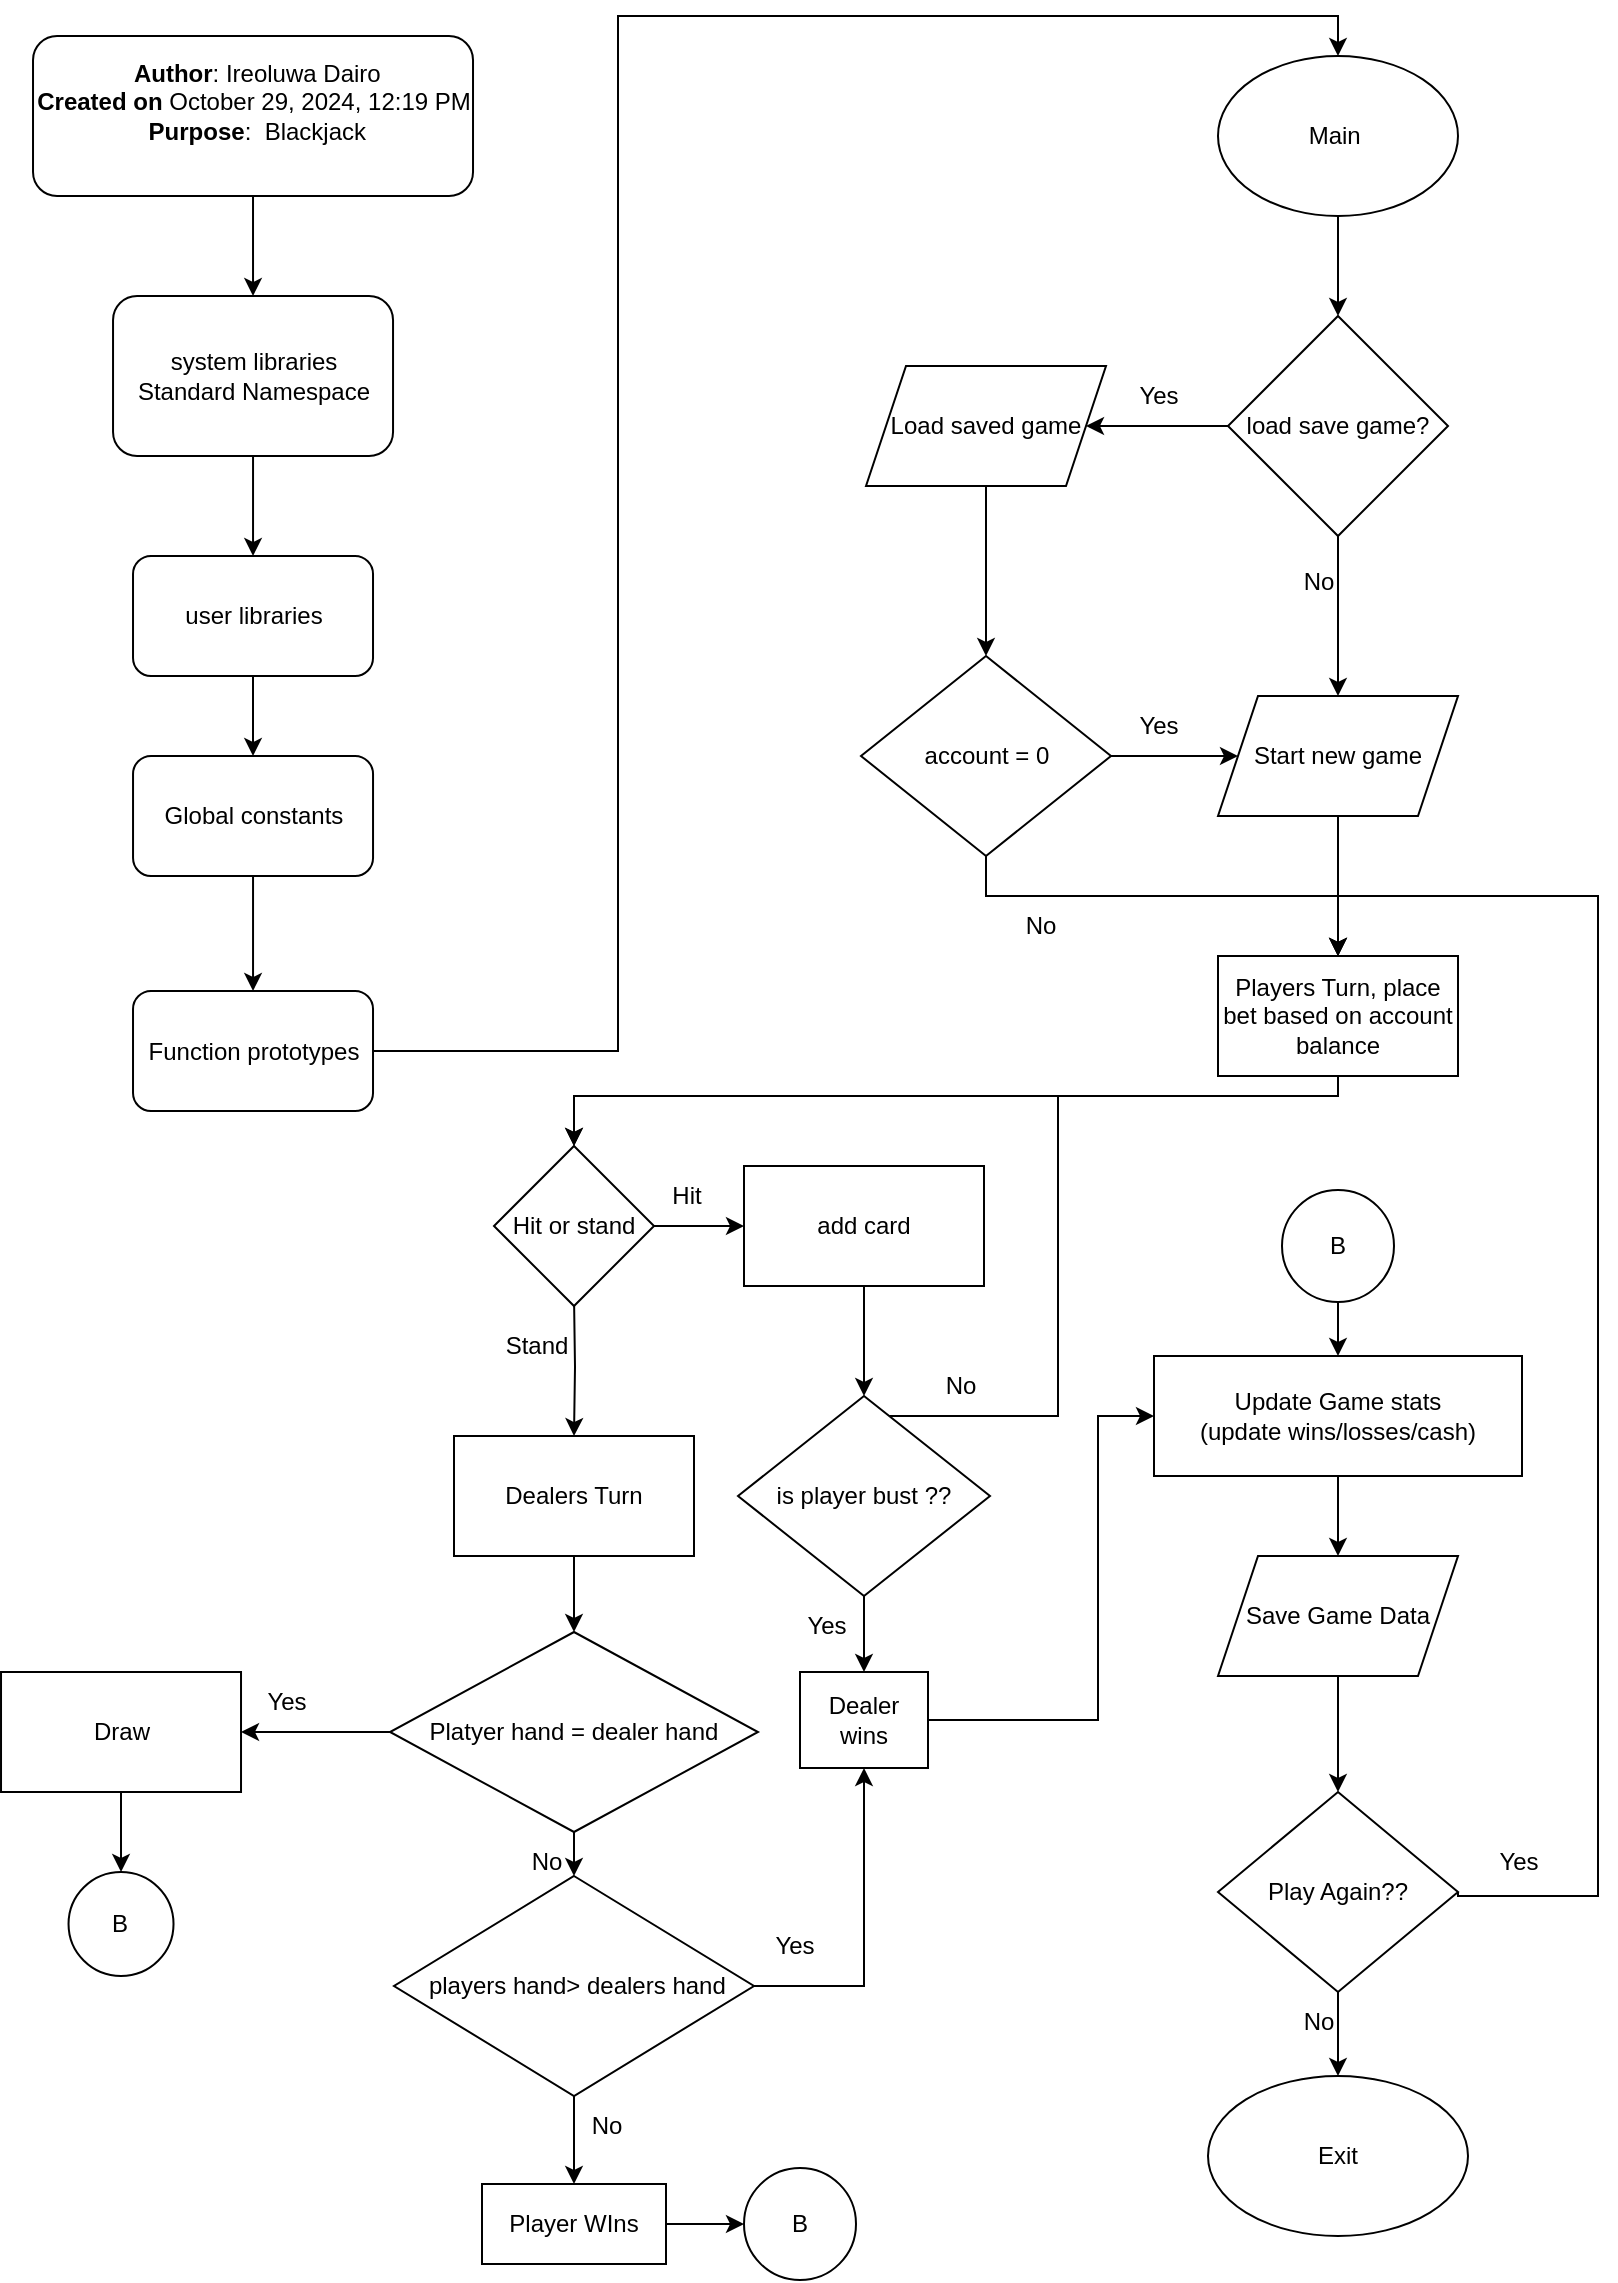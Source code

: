 <mxfile version="24.8.4">
  <diagram name="Page-1" id="r42wmyiyY09JcgRL9dmT">
    <mxGraphModel dx="1004" dy="597" grid="1" gridSize="10" guides="1" tooltips="1" connect="1" arrows="1" fold="1" page="1" pageScale="1" pageWidth="827" pageHeight="1169" math="0" shadow="0">
      <root>
        <mxCell id="0" />
        <mxCell id="1" parent="0" />
        <mxCell id="R_uVXU99XZ33_qTNRwWE-2" value="" style="edgeStyle=orthogonalEdgeStyle;rounded=0;orthogonalLoop=1;jettySize=auto;html=1;" edge="1" parent="1" source="R_uVXU99XZ33_qTNRwWE-3" target="R_uVXU99XZ33_qTNRwWE-5">
          <mxGeometry relative="1" as="geometry" />
        </mxCell>
        <mxCell id="R_uVXU99XZ33_qTNRwWE-3" value="system libraries&lt;div&gt;Standard Namespace&lt;/div&gt;" style="rounded=1;whiteSpace=wrap;html=1;" vertex="1" parent="1">
          <mxGeometry x="57.52" y="160" width="140" height="80" as="geometry" />
        </mxCell>
        <mxCell id="R_uVXU99XZ33_qTNRwWE-4" value="" style="edgeStyle=orthogonalEdgeStyle;rounded=0;orthogonalLoop=1;jettySize=auto;html=1;" edge="1" parent="1" source="R_uVXU99XZ33_qTNRwWE-5" target="R_uVXU99XZ33_qTNRwWE-7">
          <mxGeometry relative="1" as="geometry" />
        </mxCell>
        <mxCell id="R_uVXU99XZ33_qTNRwWE-5" value="user libraries" style="whiteSpace=wrap;html=1;rounded=1;" vertex="1" parent="1">
          <mxGeometry x="67.51" y="290" width="120" height="60" as="geometry" />
        </mxCell>
        <mxCell id="R_uVXU99XZ33_qTNRwWE-6" value="" style="edgeStyle=orthogonalEdgeStyle;rounded=0;orthogonalLoop=1;jettySize=auto;html=1;" edge="1" parent="1" source="R_uVXU99XZ33_qTNRwWE-7" target="R_uVXU99XZ33_qTNRwWE-8">
          <mxGeometry relative="1" as="geometry" />
        </mxCell>
        <mxCell id="R_uVXU99XZ33_qTNRwWE-7" value="Global constants" style="whiteSpace=wrap;html=1;rounded=1;" vertex="1" parent="1">
          <mxGeometry x="67.52" y="390" width="120" height="60" as="geometry" />
        </mxCell>
        <mxCell id="R_uVXU99XZ33_qTNRwWE-12" style="edgeStyle=orthogonalEdgeStyle;rounded=0;orthogonalLoop=1;jettySize=auto;html=1;entryX=0.5;entryY=0;entryDx=0;entryDy=0;" edge="1" parent="1" source="R_uVXU99XZ33_qTNRwWE-8" target="R_uVXU99XZ33_qTNRwWE-11">
          <mxGeometry relative="1" as="geometry">
            <Array as="points">
              <mxPoint x="310" y="538" />
              <mxPoint x="310" y="20" />
              <mxPoint x="670" y="20" />
            </Array>
          </mxGeometry>
        </mxCell>
        <mxCell id="R_uVXU99XZ33_qTNRwWE-8" value="Function prototypes" style="whiteSpace=wrap;html=1;rounded=1;" vertex="1" parent="1">
          <mxGeometry x="67.51" y="507.5" width="120" height="60" as="geometry" />
        </mxCell>
        <mxCell id="R_uVXU99XZ33_qTNRwWE-9" style="edgeStyle=orthogonalEdgeStyle;rounded=0;orthogonalLoop=1;jettySize=auto;html=1;exitX=0.5;exitY=1;exitDx=0;exitDy=0;entryX=0.5;entryY=0;entryDx=0;entryDy=0;" edge="1" parent="1" source="R_uVXU99XZ33_qTNRwWE-10" target="R_uVXU99XZ33_qTNRwWE-3">
          <mxGeometry relative="1" as="geometry" />
        </mxCell>
        <UserObject label="&lt;b&gt;&amp;nbsp;Author&lt;/b&gt;: Ireoluwa Dairo&lt;br&gt;&lt;b&gt;Created on &lt;/b&gt;October 29, 2024, 12:19 PM&lt;br&gt;&lt;b&gt;&amp;nbsp;Purpose&lt;/b&gt;:&amp;nbsp; Blackjack&lt;div&gt;&lt;br&gt;&lt;/div&gt;" link="/* &#xa; * File:   main.cpp&#xa; * Author: Ireoluwa Dairo&#xa; * Created on January 15 4:18 pm&#xa; * Purpose:  Cross one-side or the other&#xa; */" id="R_uVXU99XZ33_qTNRwWE-10">
          <mxCell style="whiteSpace=wrap;html=1;rounded=1;" vertex="1" parent="1">
            <mxGeometry x="17.51" y="30" width="220" height="80" as="geometry" />
          </mxCell>
        </UserObject>
        <mxCell id="R_uVXU99XZ33_qTNRwWE-14" value="" style="edgeStyle=orthogonalEdgeStyle;rounded=0;orthogonalLoop=1;jettySize=auto;html=1;" edge="1" parent="1" source="R_uVXU99XZ33_qTNRwWE-11" target="R_uVXU99XZ33_qTNRwWE-13">
          <mxGeometry relative="1" as="geometry" />
        </mxCell>
        <mxCell id="R_uVXU99XZ33_qTNRwWE-11" value="Main&amp;nbsp;" style="ellipse;whiteSpace=wrap;html=1;" vertex="1" parent="1">
          <mxGeometry x="610" y="40" width="120" height="80" as="geometry" />
        </mxCell>
        <mxCell id="R_uVXU99XZ33_qTNRwWE-21" value="" style="edgeStyle=orthogonalEdgeStyle;rounded=0;orthogonalLoop=1;jettySize=auto;html=1;" edge="1" parent="1" source="R_uVXU99XZ33_qTNRwWE-13" target="R_uVXU99XZ33_qTNRwWE-20">
          <mxGeometry relative="1" as="geometry" />
        </mxCell>
        <mxCell id="R_uVXU99XZ33_qTNRwWE-79" value="" style="edgeStyle=orthogonalEdgeStyle;rounded=0;orthogonalLoop=1;jettySize=auto;html=1;" edge="1" parent="1" source="R_uVXU99XZ33_qTNRwWE-13" target="R_uVXU99XZ33_qTNRwWE-15">
          <mxGeometry relative="1" as="geometry" />
        </mxCell>
        <mxCell id="R_uVXU99XZ33_qTNRwWE-13" value="load save game?" style="rhombus;whiteSpace=wrap;html=1;" vertex="1" parent="1">
          <mxGeometry x="615" y="170" width="110" height="110" as="geometry" />
        </mxCell>
        <mxCell id="R_uVXU99XZ33_qTNRwWE-19" value="" style="edgeStyle=orthogonalEdgeStyle;rounded=0;orthogonalLoop=1;jettySize=auto;html=1;" edge="1" parent="1" source="R_uVXU99XZ33_qTNRwWE-15" target="R_uVXU99XZ33_qTNRwWE-18">
          <mxGeometry relative="1" as="geometry" />
        </mxCell>
        <mxCell id="R_uVXU99XZ33_qTNRwWE-15" value="Load saved game" style="shape=parallelogram;perimeter=parallelogramPerimeter;whiteSpace=wrap;html=1;fixedSize=1;" vertex="1" parent="1">
          <mxGeometry x="434.0" y="195" width="120" height="60" as="geometry" />
        </mxCell>
        <mxCell id="R_uVXU99XZ33_qTNRwWE-17" value="Yes" style="text;html=1;align=center;verticalAlign=middle;resizable=0;points=[];autosize=1;strokeColor=none;fillColor=none;" vertex="1" parent="1">
          <mxGeometry x="560" y="195" width="40" height="30" as="geometry" />
        </mxCell>
        <mxCell id="R_uVXU99XZ33_qTNRwWE-22" value="" style="edgeStyle=orthogonalEdgeStyle;rounded=0;orthogonalLoop=1;jettySize=auto;html=1;" edge="1" parent="1" source="R_uVXU99XZ33_qTNRwWE-18" target="R_uVXU99XZ33_qTNRwWE-20">
          <mxGeometry relative="1" as="geometry" />
        </mxCell>
        <mxCell id="R_uVXU99XZ33_qTNRwWE-81" style="edgeStyle=orthogonalEdgeStyle;rounded=0;orthogonalLoop=1;jettySize=auto;html=1;entryX=0.5;entryY=0;entryDx=0;entryDy=0;" edge="1" parent="1" source="R_uVXU99XZ33_qTNRwWE-18" target="R_uVXU99XZ33_qTNRwWE-25">
          <mxGeometry relative="1" as="geometry">
            <Array as="points">
              <mxPoint x="494" y="460" />
              <mxPoint x="670" y="460" />
            </Array>
          </mxGeometry>
        </mxCell>
        <mxCell id="R_uVXU99XZ33_qTNRwWE-18" value="account = 0" style="rhombus;whiteSpace=wrap;html=1;" vertex="1" parent="1">
          <mxGeometry x="431.5" y="340" width="125" height="100" as="geometry" />
        </mxCell>
        <mxCell id="R_uVXU99XZ33_qTNRwWE-26" value="" style="edgeStyle=orthogonalEdgeStyle;rounded=0;orthogonalLoop=1;jettySize=auto;html=1;" edge="1" parent="1" source="R_uVXU99XZ33_qTNRwWE-20" target="R_uVXU99XZ33_qTNRwWE-25">
          <mxGeometry relative="1" as="geometry" />
        </mxCell>
        <mxCell id="R_uVXU99XZ33_qTNRwWE-20" value="Start new game" style="shape=parallelogram;perimeter=parallelogramPerimeter;whiteSpace=wrap;html=1;fixedSize=1;" vertex="1" parent="1">
          <mxGeometry x="610" y="360" width="120" height="60" as="geometry" />
        </mxCell>
        <mxCell id="R_uVXU99XZ33_qTNRwWE-23" value="Yes" style="text;html=1;align=center;verticalAlign=middle;resizable=0;points=[];autosize=1;strokeColor=none;fillColor=none;" vertex="1" parent="1">
          <mxGeometry x="560" y="360" width="40" height="30" as="geometry" />
        </mxCell>
        <mxCell id="R_uVXU99XZ33_qTNRwWE-24" value="No" style="text;html=1;align=center;verticalAlign=middle;resizable=0;points=[];autosize=1;strokeColor=none;fillColor=none;" vertex="1" parent="1">
          <mxGeometry x="640" y="288" width="40" height="30" as="geometry" />
        </mxCell>
        <mxCell id="R_uVXU99XZ33_qTNRwWE-30" value="" style="edgeStyle=orthogonalEdgeStyle;rounded=0;orthogonalLoop=1;jettySize=auto;html=1;" edge="1" parent="1" source="R_uVXU99XZ33_qTNRwWE-25" target="R_uVXU99XZ33_qTNRwWE-29">
          <mxGeometry relative="1" as="geometry">
            <Array as="points">
              <mxPoint x="670" y="560" />
              <mxPoint x="288" y="560" />
            </Array>
          </mxGeometry>
        </mxCell>
        <mxCell id="R_uVXU99XZ33_qTNRwWE-25" value="Players Turn, place bet based on account balance" style="whiteSpace=wrap;html=1;" vertex="1" parent="1">
          <mxGeometry x="610" y="490" width="120" height="60" as="geometry" />
        </mxCell>
        <mxCell id="R_uVXU99XZ33_qTNRwWE-28" value="No" style="text;html=1;align=center;verticalAlign=middle;resizable=0;points=[];autosize=1;strokeColor=none;fillColor=none;" vertex="1" parent="1">
          <mxGeometry x="500.75" y="460" width="40" height="30" as="geometry" />
        </mxCell>
        <mxCell id="R_uVXU99XZ33_qTNRwWE-32" value="" style="edgeStyle=orthogonalEdgeStyle;rounded=0;orthogonalLoop=1;jettySize=auto;html=1;" edge="1" parent="1" target="R_uVXU99XZ33_qTNRwWE-31">
          <mxGeometry relative="1" as="geometry">
            <mxPoint x="288" y="660" as="sourcePoint" />
          </mxGeometry>
        </mxCell>
        <mxCell id="R_uVXU99XZ33_qTNRwWE-36" value="" style="edgeStyle=orthogonalEdgeStyle;rounded=0;orthogonalLoop=1;jettySize=auto;html=1;" edge="1" parent="1" source="R_uVXU99XZ33_qTNRwWE-29" target="R_uVXU99XZ33_qTNRwWE-35">
          <mxGeometry relative="1" as="geometry" />
        </mxCell>
        <mxCell id="R_uVXU99XZ33_qTNRwWE-29" value="Hit or stand" style="rhombus;whiteSpace=wrap;html=1;" vertex="1" parent="1">
          <mxGeometry x="248" y="585" width="80" height="80" as="geometry" />
        </mxCell>
        <mxCell id="R_uVXU99XZ33_qTNRwWE-56" value="" style="edgeStyle=orthogonalEdgeStyle;rounded=0;orthogonalLoop=1;jettySize=auto;html=1;" edge="1" parent="1" source="R_uVXU99XZ33_qTNRwWE-31" target="R_uVXU99XZ33_qTNRwWE-55">
          <mxGeometry relative="1" as="geometry" />
        </mxCell>
        <mxCell id="R_uVXU99XZ33_qTNRwWE-31" value="Dealers Turn" style="whiteSpace=wrap;html=1;" vertex="1" parent="1">
          <mxGeometry x="228" y="730" width="120" height="60" as="geometry" />
        </mxCell>
        <mxCell id="R_uVXU99XZ33_qTNRwWE-33" value="Stand" style="text;html=1;align=center;verticalAlign=middle;resizable=0;points=[];autosize=1;strokeColor=none;fillColor=none;" vertex="1" parent="1">
          <mxGeometry x="244" y="670" width="50" height="30" as="geometry" />
        </mxCell>
        <mxCell id="R_uVXU99XZ33_qTNRwWE-40" value="" style="edgeStyle=orthogonalEdgeStyle;rounded=0;orthogonalLoop=1;jettySize=auto;html=1;" edge="1" parent="1" source="R_uVXU99XZ33_qTNRwWE-35" target="R_uVXU99XZ33_qTNRwWE-39">
          <mxGeometry relative="1" as="geometry" />
        </mxCell>
        <mxCell id="R_uVXU99XZ33_qTNRwWE-35" value="add card" style="whiteSpace=wrap;html=1;" vertex="1" parent="1">
          <mxGeometry x="373" y="595" width="120" height="60" as="geometry" />
        </mxCell>
        <mxCell id="R_uVXU99XZ33_qTNRwWE-38" value="Hit" style="text;html=1;align=center;verticalAlign=middle;resizable=0;points=[];autosize=1;strokeColor=none;fillColor=none;" vertex="1" parent="1">
          <mxGeometry x="324" y="595" width="40" height="30" as="geometry" />
        </mxCell>
        <mxCell id="R_uVXU99XZ33_qTNRwWE-41" style="edgeStyle=orthogonalEdgeStyle;rounded=0;orthogonalLoop=1;jettySize=auto;html=1;entryX=0.5;entryY=0;entryDx=0;entryDy=0;" edge="1" parent="1" source="R_uVXU99XZ33_qTNRwWE-39" target="R_uVXU99XZ33_qTNRwWE-29">
          <mxGeometry relative="1" as="geometry">
            <Array as="points">
              <mxPoint x="530" y="720" />
              <mxPoint x="530" y="560" />
              <mxPoint x="288" y="560" />
            </Array>
          </mxGeometry>
        </mxCell>
        <mxCell id="R_uVXU99XZ33_qTNRwWE-46" value="" style="edgeStyle=orthogonalEdgeStyle;rounded=0;orthogonalLoop=1;jettySize=auto;html=1;" edge="1" parent="1" source="R_uVXU99XZ33_qTNRwWE-39" target="R_uVXU99XZ33_qTNRwWE-45">
          <mxGeometry relative="1" as="geometry" />
        </mxCell>
        <mxCell id="R_uVXU99XZ33_qTNRwWE-39" value="is player bust ??" style="rhombus;whiteSpace=wrap;html=1;" vertex="1" parent="1">
          <mxGeometry x="370" y="710" width="126" height="100" as="geometry" />
        </mxCell>
        <mxCell id="R_uVXU99XZ33_qTNRwWE-42" value="No" style="text;html=1;align=center;verticalAlign=middle;resizable=0;points=[];autosize=1;strokeColor=none;fillColor=none;" vertex="1" parent="1">
          <mxGeometry x="460.75" y="690" width="40" height="30" as="geometry" />
        </mxCell>
        <mxCell id="R_uVXU99XZ33_qTNRwWE-48" value="" style="edgeStyle=orthogonalEdgeStyle;rounded=0;orthogonalLoop=1;jettySize=auto;html=1;" edge="1" parent="1" source="R_uVXU99XZ33_qTNRwWE-43" target="R_uVXU99XZ33_qTNRwWE-45">
          <mxGeometry relative="1" as="geometry">
            <Array as="points">
              <mxPoint x="433" y="1005" />
            </Array>
          </mxGeometry>
        </mxCell>
        <mxCell id="R_uVXU99XZ33_qTNRwWE-53" value="" style="edgeStyle=orthogonalEdgeStyle;rounded=0;orthogonalLoop=1;jettySize=auto;html=1;" edge="1" parent="1" source="R_uVXU99XZ33_qTNRwWE-43" target="R_uVXU99XZ33_qTNRwWE-52">
          <mxGeometry relative="1" as="geometry" />
        </mxCell>
        <mxCell id="R_uVXU99XZ33_qTNRwWE-43" value="&amp;nbsp;players hand&amp;gt; dealers hand" style="rhombus;whiteSpace=wrap;html=1;" vertex="1" parent="1">
          <mxGeometry x="198" y="950" width="180" height="110" as="geometry" />
        </mxCell>
        <mxCell id="R_uVXU99XZ33_qTNRwWE-90" style="edgeStyle=orthogonalEdgeStyle;rounded=0;orthogonalLoop=1;jettySize=auto;html=1;exitX=1;exitY=0.5;exitDx=0;exitDy=0;entryX=0;entryY=0.5;entryDx=0;entryDy=0;" edge="1" parent="1" source="R_uVXU99XZ33_qTNRwWE-45" target="R_uVXU99XZ33_qTNRwWE-71">
          <mxGeometry relative="1" as="geometry">
            <Array as="points">
              <mxPoint x="550" y="872" />
              <mxPoint x="550" y="720" />
            </Array>
          </mxGeometry>
        </mxCell>
        <mxCell id="R_uVXU99XZ33_qTNRwWE-45" value="Dealer wins" style="whiteSpace=wrap;html=1;" vertex="1" parent="1">
          <mxGeometry x="401" y="848" width="64" height="48" as="geometry" />
        </mxCell>
        <mxCell id="R_uVXU99XZ33_qTNRwWE-47" value="Yes" style="text;html=1;align=center;verticalAlign=middle;resizable=0;points=[];autosize=1;strokeColor=none;fillColor=none;" vertex="1" parent="1">
          <mxGeometry x="394" y="810" width="40" height="30" as="geometry" />
        </mxCell>
        <mxCell id="R_uVXU99XZ33_qTNRwWE-49" value="Yes" style="text;html=1;align=center;verticalAlign=middle;resizable=0;points=[];autosize=1;strokeColor=none;fillColor=none;" vertex="1" parent="1">
          <mxGeometry x="378" y="970" width="40" height="30" as="geometry" />
        </mxCell>
        <mxCell id="R_uVXU99XZ33_qTNRwWE-69" value="" style="edgeStyle=orthogonalEdgeStyle;rounded=0;orthogonalLoop=1;jettySize=auto;html=1;" edge="1" parent="1" source="R_uVXU99XZ33_qTNRwWE-52" target="R_uVXU99XZ33_qTNRwWE-68">
          <mxGeometry relative="1" as="geometry" />
        </mxCell>
        <mxCell id="R_uVXU99XZ33_qTNRwWE-52" value="Player WIns" style="whiteSpace=wrap;html=1;" vertex="1" parent="1">
          <mxGeometry x="242" y="1104" width="92" height="40" as="geometry" />
        </mxCell>
        <mxCell id="R_uVXU99XZ33_qTNRwWE-54" value="No" style="text;html=1;align=center;verticalAlign=middle;resizable=0;points=[];autosize=1;strokeColor=none;fillColor=none;" vertex="1" parent="1">
          <mxGeometry x="284" y="1060" width="40" height="30" as="geometry" />
        </mxCell>
        <mxCell id="R_uVXU99XZ33_qTNRwWE-57" value="" style="edgeStyle=orthogonalEdgeStyle;rounded=0;orthogonalLoop=1;jettySize=auto;html=1;" edge="1" parent="1" source="R_uVXU99XZ33_qTNRwWE-55" target="R_uVXU99XZ33_qTNRwWE-43">
          <mxGeometry relative="1" as="geometry" />
        </mxCell>
        <mxCell id="R_uVXU99XZ33_qTNRwWE-60" value="" style="edgeStyle=orthogonalEdgeStyle;rounded=0;orthogonalLoop=1;jettySize=auto;html=1;" edge="1" parent="1" source="R_uVXU99XZ33_qTNRwWE-55" target="R_uVXU99XZ33_qTNRwWE-59">
          <mxGeometry relative="1" as="geometry" />
        </mxCell>
        <mxCell id="R_uVXU99XZ33_qTNRwWE-55" value="Platyer hand = dealer hand" style="rhombus;whiteSpace=wrap;html=1;" vertex="1" parent="1">
          <mxGeometry x="196" y="828" width="184" height="100" as="geometry" />
        </mxCell>
        <mxCell id="R_uVXU99XZ33_qTNRwWE-58" value="No" style="text;html=1;align=center;verticalAlign=middle;resizable=0;points=[];autosize=1;strokeColor=none;fillColor=none;" vertex="1" parent="1">
          <mxGeometry x="254" y="928" width="40" height="30" as="geometry" />
        </mxCell>
        <mxCell id="R_uVXU99XZ33_qTNRwWE-63" value="" style="edgeStyle=orthogonalEdgeStyle;rounded=0;orthogonalLoop=1;jettySize=auto;html=1;" edge="1" parent="1" source="R_uVXU99XZ33_qTNRwWE-59" target="R_uVXU99XZ33_qTNRwWE-62">
          <mxGeometry relative="1" as="geometry" />
        </mxCell>
        <mxCell id="R_uVXU99XZ33_qTNRwWE-59" value="Draw" style="whiteSpace=wrap;html=1;" vertex="1" parent="1">
          <mxGeometry x="1.51" y="848" width="120" height="60" as="geometry" />
        </mxCell>
        <mxCell id="R_uVXU99XZ33_qTNRwWE-61" value="Yes" style="text;html=1;align=center;verticalAlign=middle;resizable=0;points=[];autosize=1;strokeColor=none;fillColor=none;" vertex="1" parent="1">
          <mxGeometry x="124" y="848" width="40" height="30" as="geometry" />
        </mxCell>
        <mxCell id="R_uVXU99XZ33_qTNRwWE-62" value="B" style="ellipse;whiteSpace=wrap;html=1;" vertex="1" parent="1">
          <mxGeometry x="35.27" y="948" width="52.49" height="52" as="geometry" />
        </mxCell>
        <mxCell id="R_uVXU99XZ33_qTNRwWE-68" value="B" style="ellipse;whiteSpace=wrap;html=1;" vertex="1" parent="1">
          <mxGeometry x="373" y="1096" width="56" height="56" as="geometry" />
        </mxCell>
        <mxCell id="R_uVXU99XZ33_qTNRwWE-72" value="" style="edgeStyle=orthogonalEdgeStyle;rounded=0;orthogonalLoop=1;jettySize=auto;html=1;" edge="1" parent="1" source="R_uVXU99XZ33_qTNRwWE-70" target="R_uVXU99XZ33_qTNRwWE-71">
          <mxGeometry relative="1" as="geometry" />
        </mxCell>
        <mxCell id="R_uVXU99XZ33_qTNRwWE-70" value="B" style="ellipse;whiteSpace=wrap;html=1;" vertex="1" parent="1">
          <mxGeometry x="642" y="607" width="56" height="56" as="geometry" />
        </mxCell>
        <mxCell id="R_uVXU99XZ33_qTNRwWE-74" value="" style="edgeStyle=orthogonalEdgeStyle;rounded=0;orthogonalLoop=1;jettySize=auto;html=1;" edge="1" parent="1" source="R_uVXU99XZ33_qTNRwWE-71" target="R_uVXU99XZ33_qTNRwWE-73">
          <mxGeometry relative="1" as="geometry" />
        </mxCell>
        <mxCell id="R_uVXU99XZ33_qTNRwWE-71" value="Update Game stats&lt;div&gt;(update wins/losses/cash)&lt;/div&gt;" style="whiteSpace=wrap;html=1;" vertex="1" parent="1">
          <mxGeometry x="578" y="690" width="184" height="60" as="geometry" />
        </mxCell>
        <mxCell id="R_uVXU99XZ33_qTNRwWE-78" value="" style="edgeStyle=orthogonalEdgeStyle;rounded=0;orthogonalLoop=1;jettySize=auto;html=1;" edge="1" parent="1" source="R_uVXU99XZ33_qTNRwWE-73" target="R_uVXU99XZ33_qTNRwWE-77">
          <mxGeometry relative="1" as="geometry" />
        </mxCell>
        <mxCell id="R_uVXU99XZ33_qTNRwWE-73" value="Save Game Data" style="shape=parallelogram;perimeter=parallelogramPerimeter;whiteSpace=wrap;html=1;fixedSize=1;" vertex="1" parent="1">
          <mxGeometry x="610" y="790" width="120" height="60" as="geometry" />
        </mxCell>
        <mxCell id="R_uVXU99XZ33_qTNRwWE-84" style="edgeStyle=orthogonalEdgeStyle;rounded=0;orthogonalLoop=1;jettySize=auto;html=1;exitX=1;exitY=0.5;exitDx=0;exitDy=0;entryX=0.5;entryY=0;entryDx=0;entryDy=0;" edge="1" parent="1" source="R_uVXU99XZ33_qTNRwWE-77" target="R_uVXU99XZ33_qTNRwWE-25">
          <mxGeometry relative="1" as="geometry">
            <Array as="points">
              <mxPoint x="730" y="960" />
              <mxPoint x="800" y="960" />
              <mxPoint x="800" y="460" />
              <mxPoint x="670" y="460" />
            </Array>
          </mxGeometry>
        </mxCell>
        <mxCell id="R_uVXU99XZ33_qTNRwWE-89" value="" style="edgeStyle=orthogonalEdgeStyle;rounded=0;orthogonalLoop=1;jettySize=auto;html=1;" edge="1" parent="1" source="R_uVXU99XZ33_qTNRwWE-77" target="R_uVXU99XZ33_qTNRwWE-88">
          <mxGeometry relative="1" as="geometry" />
        </mxCell>
        <mxCell id="R_uVXU99XZ33_qTNRwWE-77" value="Play Again??" style="rhombus;whiteSpace=wrap;html=1;" vertex="1" parent="1">
          <mxGeometry x="610" y="908" width="120" height="100" as="geometry" />
        </mxCell>
        <mxCell id="R_uVXU99XZ33_qTNRwWE-87" value="Yes" style="text;html=1;align=center;verticalAlign=middle;resizable=0;points=[];autosize=1;strokeColor=none;fillColor=none;" vertex="1" parent="1">
          <mxGeometry x="740" y="928" width="40" height="30" as="geometry" />
        </mxCell>
        <mxCell id="R_uVXU99XZ33_qTNRwWE-88" value="Exit" style="ellipse;whiteSpace=wrap;html=1;" vertex="1" parent="1">
          <mxGeometry x="605" y="1050" width="130" height="80" as="geometry" />
        </mxCell>
        <mxCell id="R_uVXU99XZ33_qTNRwWE-91" value="No" style="text;html=1;align=center;verticalAlign=middle;resizable=0;points=[];autosize=1;strokeColor=none;fillColor=none;" vertex="1" parent="1">
          <mxGeometry x="640" y="1008" width="40" height="30" as="geometry" />
        </mxCell>
      </root>
    </mxGraphModel>
  </diagram>
</mxfile>
